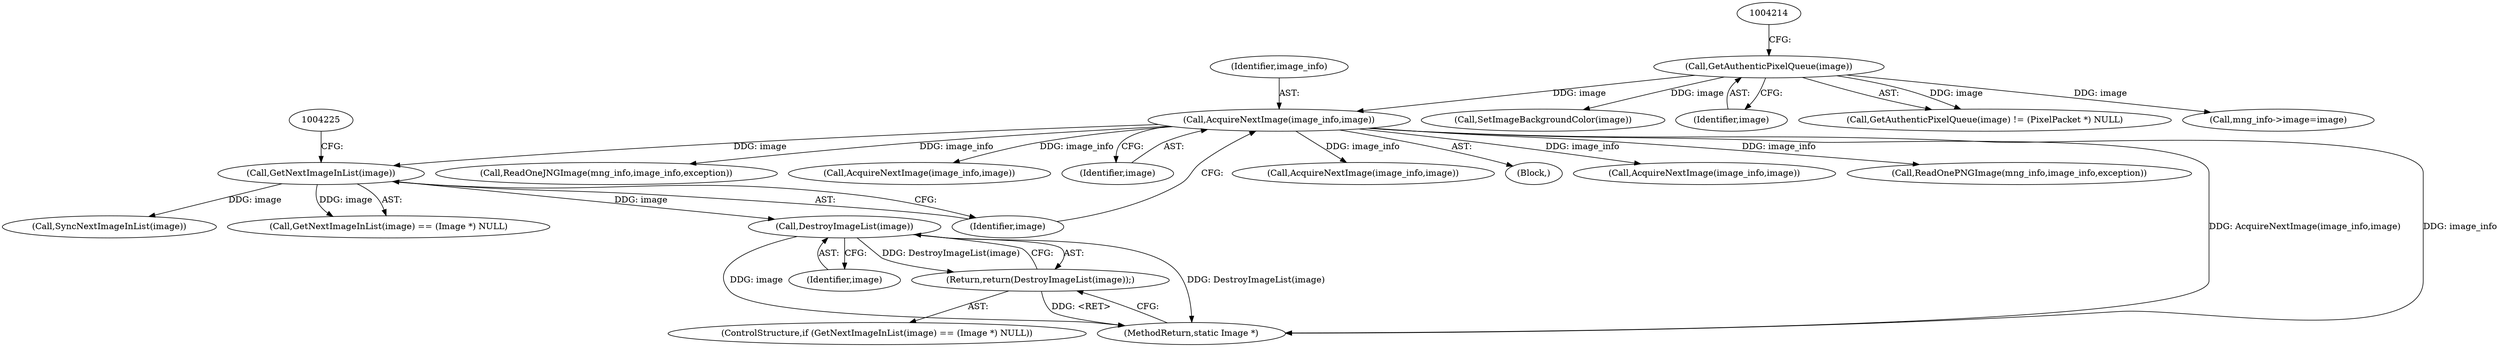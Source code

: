 digraph "0_ImageMagick_22e0310345499ffe906c604428f2a3a668942b05@pointer" {
"1004228" [label="(Call,DestroyImageList(image))"];
"1004222" [label="(Call,GetNextImageInList(image))"];
"1004217" [label="(Call,AcquireNextImage(image_info,image))"];
"1004211" [label="(Call,GetAuthenticPixelQueue(image))"];
"1004227" [label="(Return,return(DestroyImageList(image));)"];
"1004232" [label="(Call,SyncNextImageInList(image))"];
"1004222" [label="(Call,GetNextImageInList(image))"];
"1004218" [label="(Identifier,image_info)"];
"1004724" [label="(Call,ReadOneJNGImage(mng_info,image_info,exception))"];
"1004319" [label="(Call,SetImageBackgroundColor(image))"];
"1004370" [label="(Call,AcquireNextImage(image_info,image))"];
"1004220" [label="(ControlStructure,if (GetNextImageInList(image) == (Image *) NULL))"];
"1007383" [label="(MethodReturn,static Image *)"];
"1004219" [label="(Identifier,image)"];
"1004212" [label="(Identifier,image)"];
"1004229" [label="(Identifier,image)"];
"1004221" [label="(Call,GetNextImageInList(image) == (Image *) NULL)"];
"1004528" [label="(Call,AcquireNextImage(image_info,image))"];
"1004223" [label="(Identifier,image)"];
"1004216" [label="(Block,)"];
"1006734" [label="(Call,AcquireNextImage(image_info,image))"];
"1004717" [label="(Call,ReadOnePNGImage(mng_info,image_info,exception))"];
"1004217" [label="(Call,AcquireNextImage(image_info,image))"];
"1004210" [label="(Call,GetAuthenticPixelQueue(image) != (PixelPacket *) NULL)"];
"1004228" [label="(Call,DestroyImageList(image))"];
"1004234" [label="(Call,mng_info->image=image)"];
"1004211" [label="(Call,GetAuthenticPixelQueue(image))"];
"1004227" [label="(Return,return(DestroyImageList(image));)"];
"1004228" -> "1004227"  [label="AST: "];
"1004228" -> "1004229"  [label="CFG: "];
"1004229" -> "1004228"  [label="AST: "];
"1004227" -> "1004228"  [label="CFG: "];
"1004228" -> "1007383"  [label="DDG: DestroyImageList(image)"];
"1004228" -> "1007383"  [label="DDG: image"];
"1004228" -> "1004227"  [label="DDG: DestroyImageList(image)"];
"1004222" -> "1004228"  [label="DDG: image"];
"1004222" -> "1004221"  [label="AST: "];
"1004222" -> "1004223"  [label="CFG: "];
"1004223" -> "1004222"  [label="AST: "];
"1004225" -> "1004222"  [label="CFG: "];
"1004222" -> "1004221"  [label="DDG: image"];
"1004217" -> "1004222"  [label="DDG: image"];
"1004222" -> "1004232"  [label="DDG: image"];
"1004217" -> "1004216"  [label="AST: "];
"1004217" -> "1004219"  [label="CFG: "];
"1004218" -> "1004217"  [label="AST: "];
"1004219" -> "1004217"  [label="AST: "];
"1004223" -> "1004217"  [label="CFG: "];
"1004217" -> "1007383"  [label="DDG: AcquireNextImage(image_info,image)"];
"1004217" -> "1007383"  [label="DDG: image_info"];
"1004211" -> "1004217"  [label="DDG: image"];
"1004217" -> "1004370"  [label="DDG: image_info"];
"1004217" -> "1004528"  [label="DDG: image_info"];
"1004217" -> "1004717"  [label="DDG: image_info"];
"1004217" -> "1004724"  [label="DDG: image_info"];
"1004217" -> "1006734"  [label="DDG: image_info"];
"1004211" -> "1004210"  [label="AST: "];
"1004211" -> "1004212"  [label="CFG: "];
"1004212" -> "1004211"  [label="AST: "];
"1004214" -> "1004211"  [label="CFG: "];
"1004211" -> "1004210"  [label="DDG: image"];
"1004211" -> "1004234"  [label="DDG: image"];
"1004211" -> "1004319"  [label="DDG: image"];
"1004227" -> "1004220"  [label="AST: "];
"1007383" -> "1004227"  [label="CFG: "];
"1004227" -> "1007383"  [label="DDG: <RET>"];
}
